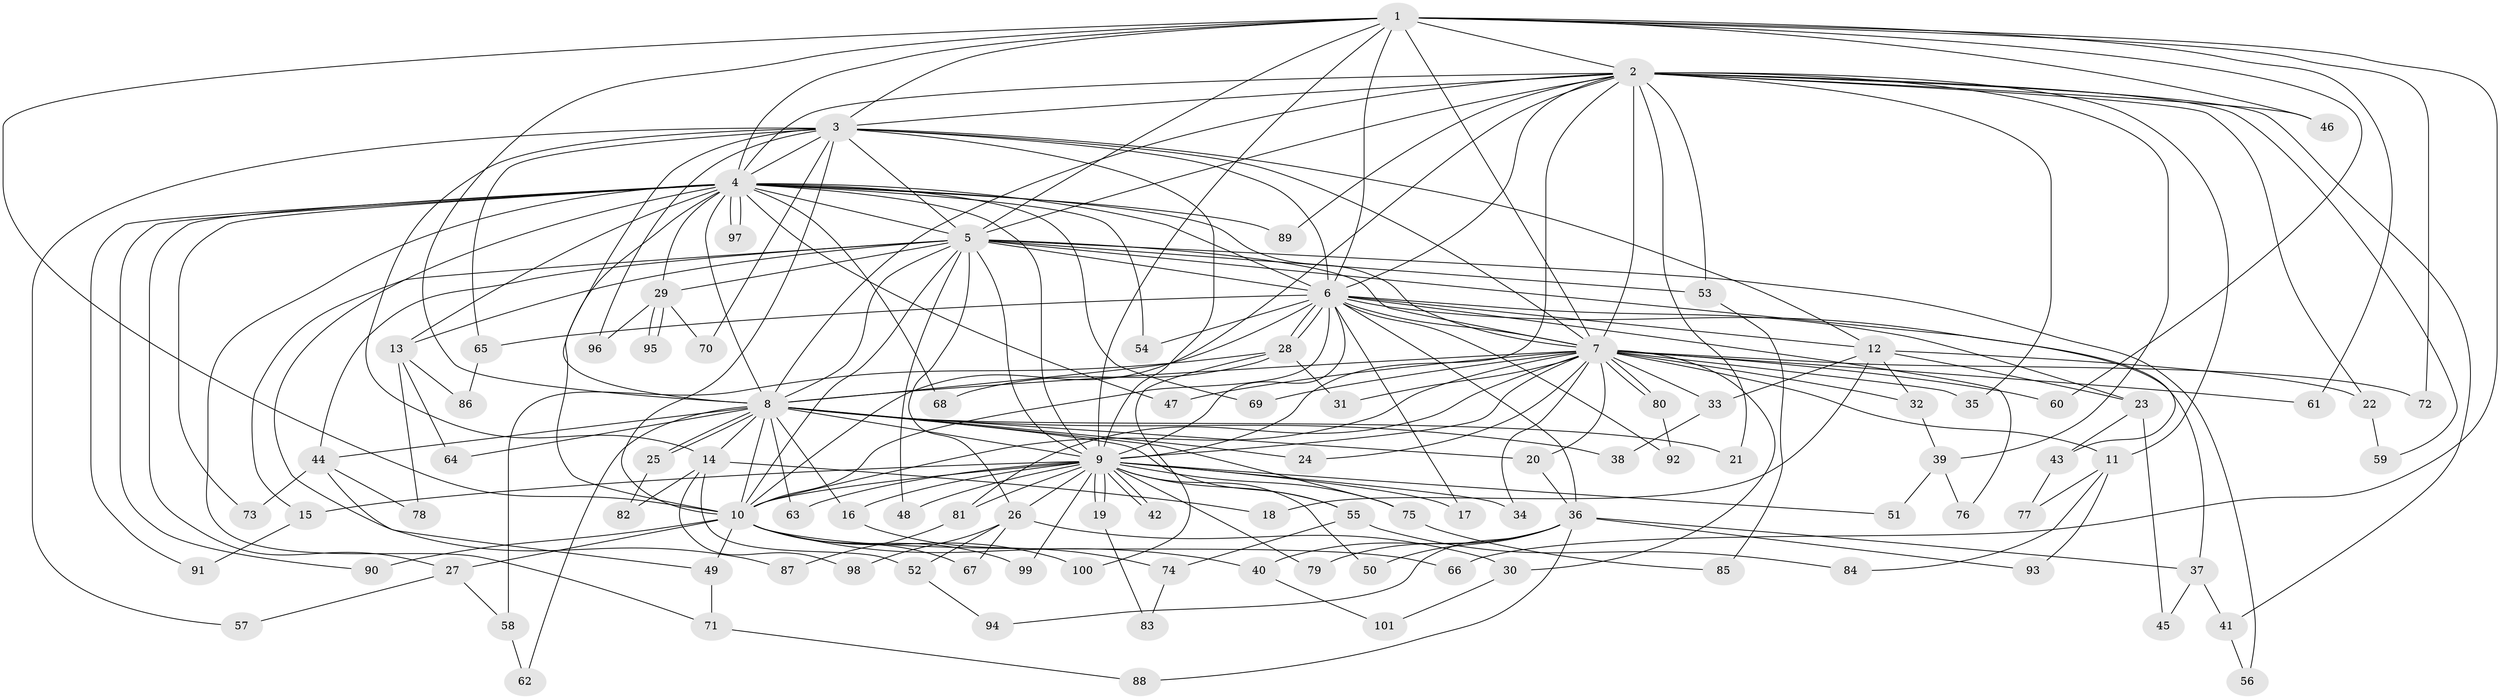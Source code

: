 // coarse degree distribution, {21: 0.04225352112676056, 17: 0.014084507042253521, 6: 0.028169014084507043, 20: 0.014084507042253521, 3: 0.2112676056338028, 2: 0.4084507042253521, 8: 0.014084507042253521, 4: 0.09859154929577464, 16: 0.014084507042253521, 5: 0.056338028169014086, 22: 0.014084507042253521, 1: 0.04225352112676056, 14: 0.014084507042253521, 9: 0.028169014084507043}
// Generated by graph-tools (version 1.1) at 2025/36/03/04/25 23:36:32]
// undirected, 101 vertices, 227 edges
graph export_dot {
  node [color=gray90,style=filled];
  1;
  2;
  3;
  4;
  5;
  6;
  7;
  8;
  9;
  10;
  11;
  12;
  13;
  14;
  15;
  16;
  17;
  18;
  19;
  20;
  21;
  22;
  23;
  24;
  25;
  26;
  27;
  28;
  29;
  30;
  31;
  32;
  33;
  34;
  35;
  36;
  37;
  38;
  39;
  40;
  41;
  42;
  43;
  44;
  45;
  46;
  47;
  48;
  49;
  50;
  51;
  52;
  53;
  54;
  55;
  56;
  57;
  58;
  59;
  60;
  61;
  62;
  63;
  64;
  65;
  66;
  67;
  68;
  69;
  70;
  71;
  72;
  73;
  74;
  75;
  76;
  77;
  78;
  79;
  80;
  81;
  82;
  83;
  84;
  85;
  86;
  87;
  88;
  89;
  90;
  91;
  92;
  93;
  94;
  95;
  96;
  97;
  98;
  99;
  100;
  101;
  1 -- 2;
  1 -- 3;
  1 -- 4;
  1 -- 5;
  1 -- 6;
  1 -- 7;
  1 -- 8;
  1 -- 9;
  1 -- 10;
  1 -- 46;
  1 -- 60;
  1 -- 61;
  1 -- 66;
  1 -- 72;
  2 -- 3;
  2 -- 4;
  2 -- 5;
  2 -- 6;
  2 -- 7;
  2 -- 8;
  2 -- 9;
  2 -- 10;
  2 -- 11;
  2 -- 21;
  2 -- 22;
  2 -- 35;
  2 -- 39;
  2 -- 41;
  2 -- 46;
  2 -- 53;
  2 -- 59;
  2 -- 89;
  3 -- 4;
  3 -- 5;
  3 -- 6;
  3 -- 7;
  3 -- 8;
  3 -- 9;
  3 -- 10;
  3 -- 12;
  3 -- 14;
  3 -- 57;
  3 -- 65;
  3 -- 70;
  3 -- 96;
  4 -- 5;
  4 -- 6;
  4 -- 7;
  4 -- 8;
  4 -- 9;
  4 -- 10;
  4 -- 13;
  4 -- 27;
  4 -- 29;
  4 -- 47;
  4 -- 54;
  4 -- 68;
  4 -- 69;
  4 -- 71;
  4 -- 73;
  4 -- 87;
  4 -- 89;
  4 -- 90;
  4 -- 91;
  4 -- 97;
  4 -- 97;
  5 -- 6;
  5 -- 7;
  5 -- 8;
  5 -- 9;
  5 -- 10;
  5 -- 13;
  5 -- 15;
  5 -- 26;
  5 -- 29;
  5 -- 43;
  5 -- 44;
  5 -- 48;
  5 -- 53;
  5 -- 56;
  6 -- 7;
  6 -- 8;
  6 -- 9;
  6 -- 10;
  6 -- 12;
  6 -- 17;
  6 -- 23;
  6 -- 28;
  6 -- 28;
  6 -- 36;
  6 -- 37;
  6 -- 54;
  6 -- 65;
  6 -- 76;
  6 -- 92;
  7 -- 8;
  7 -- 9;
  7 -- 10;
  7 -- 11;
  7 -- 20;
  7 -- 24;
  7 -- 30;
  7 -- 31;
  7 -- 32;
  7 -- 33;
  7 -- 34;
  7 -- 35;
  7 -- 47;
  7 -- 60;
  7 -- 61;
  7 -- 69;
  7 -- 72;
  7 -- 80;
  7 -- 80;
  7 -- 81;
  8 -- 9;
  8 -- 10;
  8 -- 14;
  8 -- 16;
  8 -- 20;
  8 -- 21;
  8 -- 24;
  8 -- 25;
  8 -- 25;
  8 -- 38;
  8 -- 44;
  8 -- 55;
  8 -- 62;
  8 -- 63;
  8 -- 64;
  8 -- 75;
  9 -- 10;
  9 -- 15;
  9 -- 16;
  9 -- 17;
  9 -- 19;
  9 -- 19;
  9 -- 26;
  9 -- 34;
  9 -- 42;
  9 -- 42;
  9 -- 48;
  9 -- 50;
  9 -- 51;
  9 -- 55;
  9 -- 63;
  9 -- 75;
  9 -- 79;
  9 -- 81;
  9 -- 99;
  10 -- 27;
  10 -- 40;
  10 -- 49;
  10 -- 66;
  10 -- 67;
  10 -- 90;
  10 -- 99;
  10 -- 100;
  11 -- 77;
  11 -- 84;
  11 -- 93;
  12 -- 18;
  12 -- 22;
  12 -- 23;
  12 -- 32;
  12 -- 33;
  13 -- 64;
  13 -- 78;
  13 -- 86;
  14 -- 18;
  14 -- 52;
  14 -- 82;
  14 -- 98;
  15 -- 91;
  16 -- 74;
  19 -- 83;
  20 -- 36;
  22 -- 59;
  23 -- 43;
  23 -- 45;
  25 -- 82;
  26 -- 30;
  26 -- 52;
  26 -- 67;
  26 -- 98;
  27 -- 57;
  27 -- 58;
  28 -- 31;
  28 -- 58;
  28 -- 68;
  28 -- 100;
  29 -- 70;
  29 -- 95;
  29 -- 95;
  29 -- 96;
  30 -- 101;
  32 -- 39;
  33 -- 38;
  36 -- 37;
  36 -- 40;
  36 -- 50;
  36 -- 79;
  36 -- 88;
  36 -- 93;
  36 -- 94;
  37 -- 41;
  37 -- 45;
  39 -- 51;
  39 -- 76;
  40 -- 101;
  41 -- 56;
  43 -- 77;
  44 -- 49;
  44 -- 73;
  44 -- 78;
  49 -- 71;
  52 -- 94;
  53 -- 85;
  55 -- 74;
  55 -- 84;
  58 -- 62;
  65 -- 86;
  71 -- 88;
  74 -- 83;
  75 -- 85;
  80 -- 92;
  81 -- 87;
}
